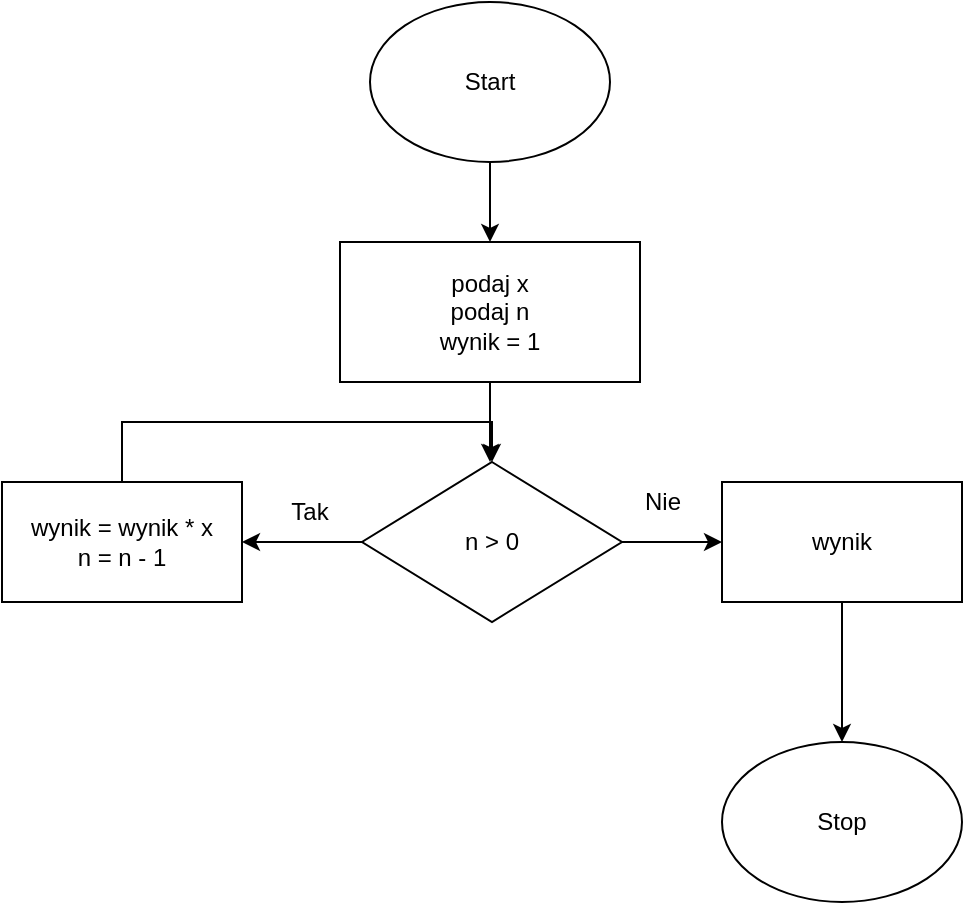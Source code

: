 <mxfile version="21.0.10" type="github">
  <diagram name="Strona-1" id="cZVlWavqVY3YrNGwiOLR">
    <mxGraphModel dx="1434" dy="782" grid="1" gridSize="10" guides="1" tooltips="1" connect="1" arrows="1" fold="1" page="1" pageScale="1" pageWidth="827" pageHeight="1169" math="0" shadow="0">
      <root>
        <mxCell id="0" />
        <mxCell id="1" parent="0" />
        <mxCell id="bpM6TylIaN7_59oKHj5P-3" style="edgeStyle=orthogonalEdgeStyle;rounded=0;orthogonalLoop=1;jettySize=auto;html=1;exitX=0.5;exitY=1;exitDx=0;exitDy=0;entryX=0.5;entryY=0;entryDx=0;entryDy=0;" edge="1" parent="1" source="bpM6TylIaN7_59oKHj5P-1" target="bpM6TylIaN7_59oKHj5P-2">
          <mxGeometry relative="1" as="geometry" />
        </mxCell>
        <mxCell id="bpM6TylIaN7_59oKHj5P-1" value="Start" style="ellipse;whiteSpace=wrap;html=1;" vertex="1" parent="1">
          <mxGeometry x="354" y="110" width="120" height="80" as="geometry" />
        </mxCell>
        <mxCell id="bpM6TylIaN7_59oKHj5P-4" style="edgeStyle=orthogonalEdgeStyle;rounded=0;orthogonalLoop=1;jettySize=auto;html=1;exitX=0.5;exitY=1;exitDx=0;exitDy=0;" edge="1" parent="1" source="bpM6TylIaN7_59oKHj5P-2">
          <mxGeometry relative="1" as="geometry">
            <mxPoint x="414" y="340" as="targetPoint" />
          </mxGeometry>
        </mxCell>
        <mxCell id="bpM6TylIaN7_59oKHj5P-2" value="&lt;div&gt;podaj x&lt;br&gt;&lt;/div&gt;&lt;div&gt;podaj n&lt;/div&gt;&lt;div&gt;wynik = 1&lt;br&gt;&lt;/div&gt;" style="rounded=0;whiteSpace=wrap;html=1;" vertex="1" parent="1">
          <mxGeometry x="339" y="230" width="150" height="70" as="geometry" />
        </mxCell>
        <mxCell id="bpM6TylIaN7_59oKHj5P-7" style="edgeStyle=orthogonalEdgeStyle;rounded=0;orthogonalLoop=1;jettySize=auto;html=1;exitX=0;exitY=0.5;exitDx=0;exitDy=0;" edge="1" parent="1" source="bpM6TylIaN7_59oKHj5P-5">
          <mxGeometry relative="1" as="geometry">
            <mxPoint x="290" y="380" as="targetPoint" />
          </mxGeometry>
        </mxCell>
        <mxCell id="bpM6TylIaN7_59oKHj5P-9" style="edgeStyle=orthogonalEdgeStyle;rounded=0;orthogonalLoop=1;jettySize=auto;html=1;exitX=1;exitY=0.5;exitDx=0;exitDy=0;" edge="1" parent="1" source="bpM6TylIaN7_59oKHj5P-5">
          <mxGeometry relative="1" as="geometry">
            <mxPoint x="530" y="380" as="targetPoint" />
          </mxGeometry>
        </mxCell>
        <mxCell id="bpM6TylIaN7_59oKHj5P-5" value="n &amp;gt; 0" style="rhombus;whiteSpace=wrap;html=1;" vertex="1" parent="1">
          <mxGeometry x="350" y="340" width="130" height="80" as="geometry" />
        </mxCell>
        <mxCell id="bpM6TylIaN7_59oKHj5P-8" value="Tak" style="text;html=1;strokeColor=none;fillColor=none;align=center;verticalAlign=middle;whiteSpace=wrap;rounded=0;" vertex="1" parent="1">
          <mxGeometry x="294" y="350" width="60" height="30" as="geometry" />
        </mxCell>
        <mxCell id="bpM6TylIaN7_59oKHj5P-10" value="Nie" style="text;html=1;align=center;verticalAlign=middle;resizable=0;points=[];autosize=1;strokeColor=none;fillColor=none;" vertex="1" parent="1">
          <mxGeometry x="480" y="345" width="40" height="30" as="geometry" />
        </mxCell>
        <mxCell id="bpM6TylIaN7_59oKHj5P-12" style="edgeStyle=orthogonalEdgeStyle;rounded=0;orthogonalLoop=1;jettySize=auto;html=1;" edge="1" parent="1" source="bpM6TylIaN7_59oKHj5P-11">
          <mxGeometry relative="1" as="geometry">
            <mxPoint x="590" y="480" as="targetPoint" />
          </mxGeometry>
        </mxCell>
        <mxCell id="bpM6TylIaN7_59oKHj5P-11" value="wynik" style="rounded=0;whiteSpace=wrap;html=1;" vertex="1" parent="1">
          <mxGeometry x="530" y="350" width="120" height="60" as="geometry" />
        </mxCell>
        <mxCell id="bpM6TylIaN7_59oKHj5P-13" value="Stop" style="ellipse;whiteSpace=wrap;html=1;" vertex="1" parent="1">
          <mxGeometry x="530" y="480" width="120" height="80" as="geometry" />
        </mxCell>
        <mxCell id="bpM6TylIaN7_59oKHj5P-17" style="edgeStyle=orthogonalEdgeStyle;rounded=0;orthogonalLoop=1;jettySize=auto;html=1;exitX=0.5;exitY=0;exitDx=0;exitDy=0;entryX=0.5;entryY=0;entryDx=0;entryDy=0;" edge="1" parent="1" source="bpM6TylIaN7_59oKHj5P-14" target="bpM6TylIaN7_59oKHj5P-5">
          <mxGeometry relative="1" as="geometry" />
        </mxCell>
        <mxCell id="bpM6TylIaN7_59oKHj5P-14" value="wynik = wynik * x&lt;br&gt;&lt;div&gt;n = n - 1&lt;br&gt;&lt;/div&gt;" style="rounded=0;whiteSpace=wrap;html=1;" vertex="1" parent="1">
          <mxGeometry x="170" y="350" width="120" height="60" as="geometry" />
        </mxCell>
      </root>
    </mxGraphModel>
  </diagram>
</mxfile>
